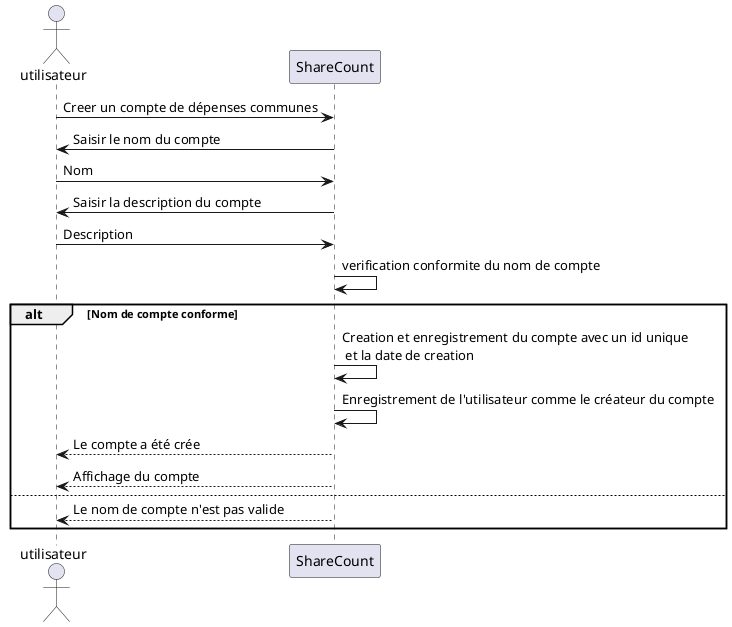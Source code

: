 @startuml  Creer un compte de dépenses communes

actor utilisateur as user
participant ShareCount as sc

user 	-> sc 		: Creer un compte de dépenses communes
user 	<- sc 		: Saisir le nom du compte
user 	-> sc 		: Nom
user 	<- sc 		: Saisir la description du compte
user 	-> sc 		: Description
sc -> sc : verification conformite du nom de compte
alt Nom de compte conforme
sc 		-> sc 		: Creation et enregistrement du compte avec un id unique \n et la date de creation
sc 		-> sc 		: Enregistrement de l'utilisateur comme le créateur du compte
user 	<-- sc 		: Le compte a été crée
user 	<-- sc 		: Affichage du compte
else
sc 	--> 	user : Le nom de compte n'est pas valide
end

@enduml